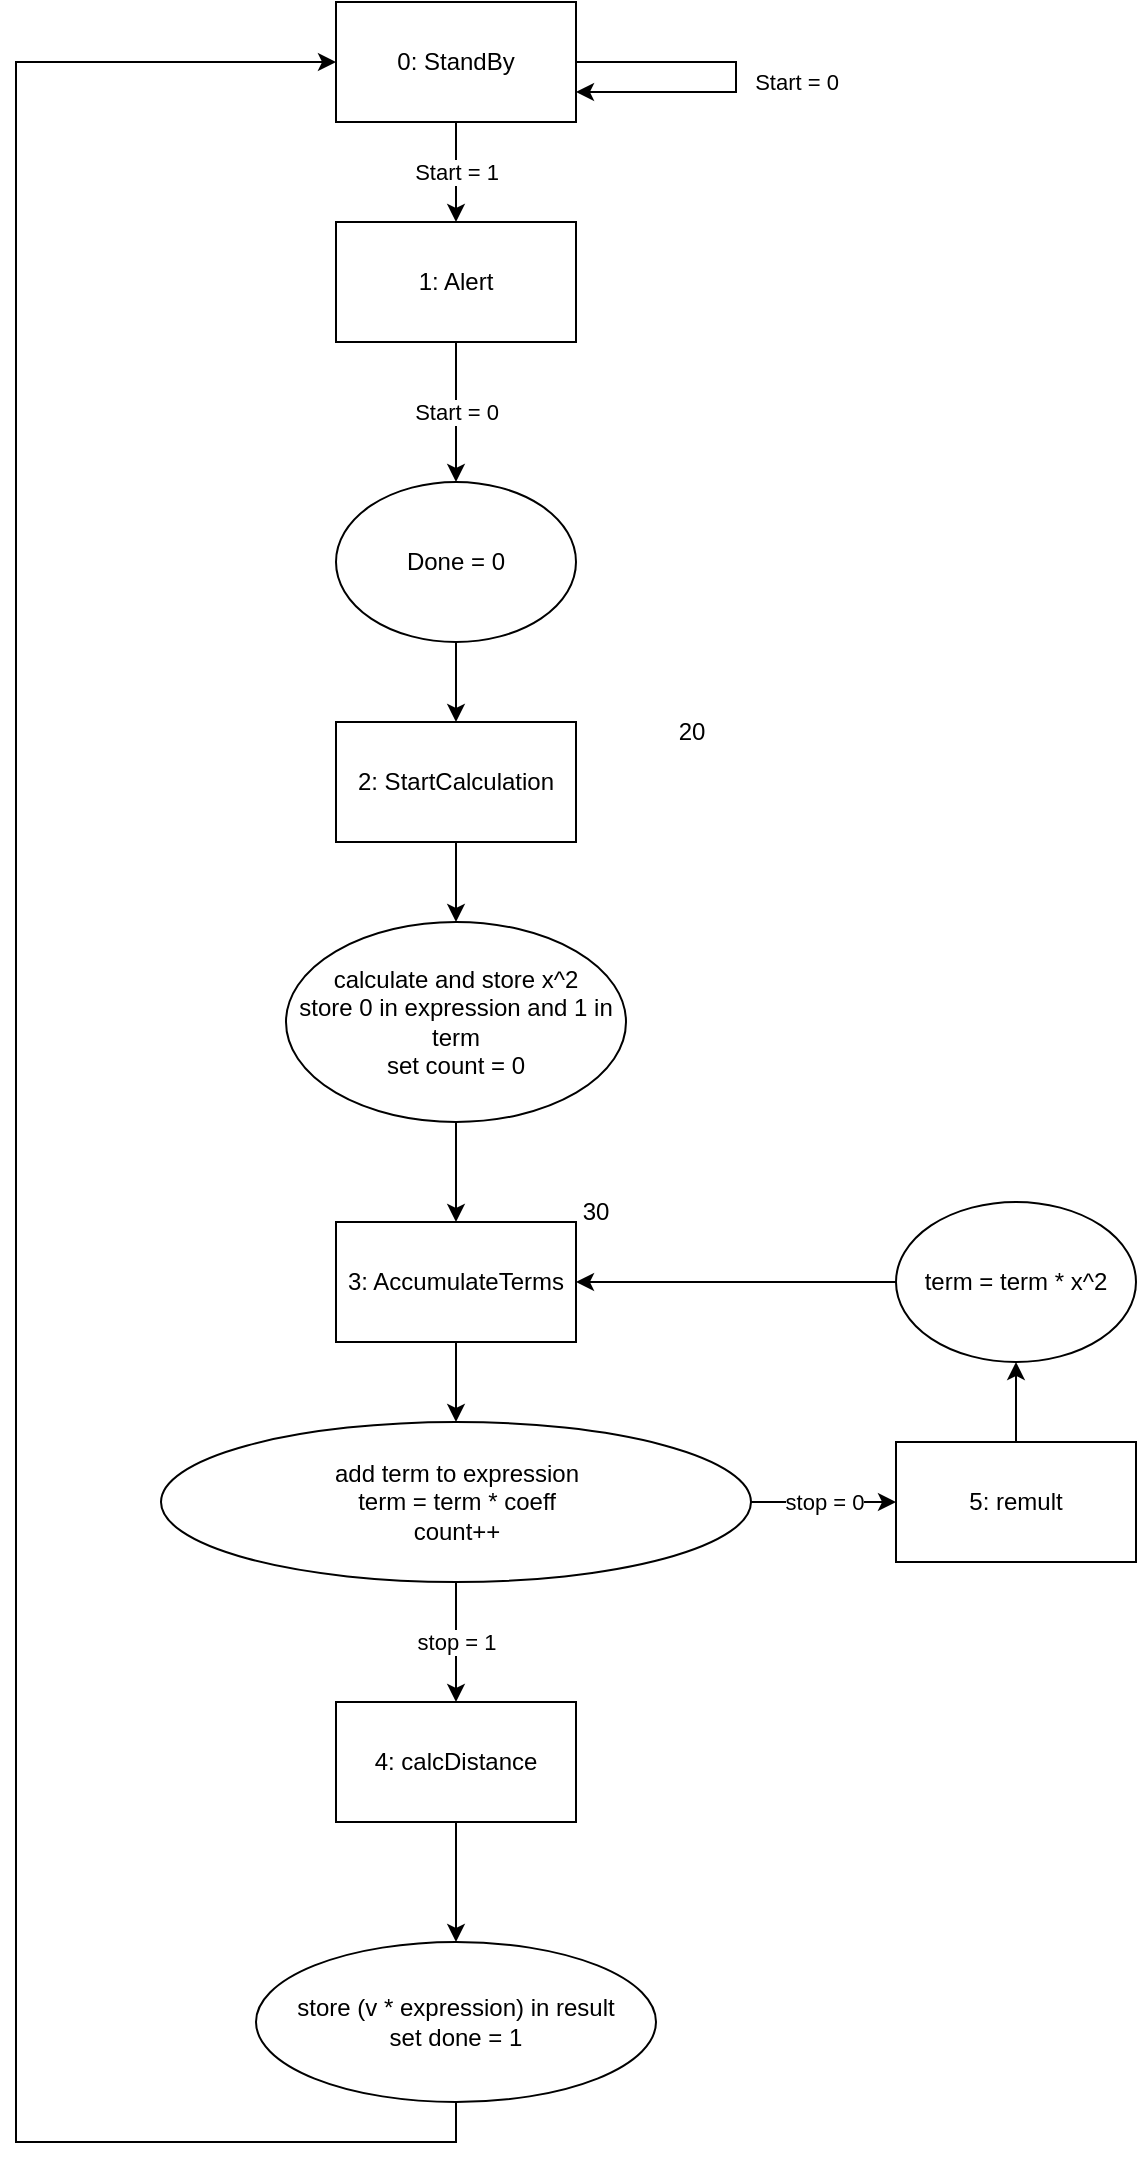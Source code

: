 <mxfile version="21.5.0" type="device">
  <diagram name="Page-1" id="MyTaShJHIrkFb3RBd3Ip">
    <mxGraphModel dx="1235" dy="691" grid="1" gridSize="10" guides="1" tooltips="1" connect="1" arrows="1" fold="1" page="1" pageScale="1" pageWidth="11000" pageHeight="3000" math="0" shadow="0">
      <root>
        <mxCell id="0" />
        <mxCell id="1" parent="0" />
        <mxCell id="iD3Gvpg37z_KhyB9Bhyj-3" value="Start = 1" style="edgeStyle=orthogonalEdgeStyle;rounded=0;orthogonalLoop=1;jettySize=auto;html=1;exitX=0.5;exitY=1;exitDx=0;exitDy=0;" parent="1" source="iD3Gvpg37z_KhyB9Bhyj-1" target="iD3Gvpg37z_KhyB9Bhyj-2" edge="1">
          <mxGeometry relative="1" as="geometry" />
        </mxCell>
        <mxCell id="iD3Gvpg37z_KhyB9Bhyj-6" value="Start = 0" style="edgeStyle=orthogonalEdgeStyle;rounded=0;orthogonalLoop=1;jettySize=auto;html=1;exitX=1;exitY=0.5;exitDx=0;exitDy=0;entryX=1;entryY=0.75;entryDx=0;entryDy=0;" parent="1" source="iD3Gvpg37z_KhyB9Bhyj-1" target="iD3Gvpg37z_KhyB9Bhyj-1" edge="1">
          <mxGeometry x="0.029" y="30" relative="1" as="geometry">
            <mxPoint x="610" y="230" as="targetPoint" />
            <Array as="points">
              <mxPoint x="610" y="160" />
              <mxPoint x="610" y="175" />
            </Array>
            <mxPoint as="offset" />
          </mxGeometry>
        </mxCell>
        <mxCell id="iD3Gvpg37z_KhyB9Bhyj-1" value="0: StandBy" style="rounded=0;whiteSpace=wrap;html=1;" parent="1" vertex="1">
          <mxGeometry x="410" y="130" width="120" height="60" as="geometry" />
        </mxCell>
        <mxCell id="iD3Gvpg37z_KhyB9Bhyj-5" value="Start = 0" style="edgeStyle=orthogonalEdgeStyle;rounded=0;orthogonalLoop=1;jettySize=auto;html=1;exitX=0.5;exitY=1;exitDx=0;exitDy=0;entryX=0.5;entryY=0;entryDx=0;entryDy=0;" parent="1" source="iD3Gvpg37z_KhyB9Bhyj-2" target="iD3Gvpg37z_KhyB9Bhyj-7" edge="1">
          <mxGeometry relative="1" as="geometry">
            <mxPoint x="470" y="410" as="targetPoint" />
          </mxGeometry>
        </mxCell>
        <mxCell id="iD3Gvpg37z_KhyB9Bhyj-2" value="1: Alert" style="rounded=0;whiteSpace=wrap;html=1;" parent="1" vertex="1">
          <mxGeometry x="410" y="240" width="120" height="60" as="geometry" />
        </mxCell>
        <mxCell id="iD3Gvpg37z_KhyB9Bhyj-10" style="edgeStyle=orthogonalEdgeStyle;rounded=0;orthogonalLoop=1;jettySize=auto;html=1;exitX=0.5;exitY=1;exitDx=0;exitDy=0;entryX=0.5;entryY=0;entryDx=0;entryDy=0;" parent="1" source="iD3Gvpg37z_KhyB9Bhyj-7" target="iD3Gvpg37z_KhyB9Bhyj-9" edge="1">
          <mxGeometry relative="1" as="geometry" />
        </mxCell>
        <mxCell id="iD3Gvpg37z_KhyB9Bhyj-7" value="Done = 0" style="ellipse;whiteSpace=wrap;html=1;" parent="1" vertex="1">
          <mxGeometry x="410" y="370" width="120" height="80" as="geometry" />
        </mxCell>
        <mxCell id="iD3Gvpg37z_KhyB9Bhyj-12" style="edgeStyle=orthogonalEdgeStyle;rounded=0;orthogonalLoop=1;jettySize=auto;html=1;exitX=0.5;exitY=1;exitDx=0;exitDy=0;entryX=0.5;entryY=0;entryDx=0;entryDy=0;" parent="1" source="iD3Gvpg37z_KhyB9Bhyj-9" target="iD3Gvpg37z_KhyB9Bhyj-11" edge="1">
          <mxGeometry relative="1" as="geometry" />
        </mxCell>
        <mxCell id="iD3Gvpg37z_KhyB9Bhyj-9" value="2: StartCalculation" style="rounded=0;whiteSpace=wrap;html=1;" parent="1" vertex="1">
          <mxGeometry x="410" y="490" width="120" height="60" as="geometry" />
        </mxCell>
        <mxCell id="iD3Gvpg37z_KhyB9Bhyj-14" style="edgeStyle=orthogonalEdgeStyle;rounded=0;orthogonalLoop=1;jettySize=auto;html=1;exitX=0.5;exitY=1;exitDx=0;exitDy=0;entryX=0.5;entryY=0;entryDx=0;entryDy=0;" parent="1" source="iD3Gvpg37z_KhyB9Bhyj-11" target="iD3Gvpg37z_KhyB9Bhyj-13" edge="1">
          <mxGeometry relative="1" as="geometry" />
        </mxCell>
        <mxCell id="iD3Gvpg37z_KhyB9Bhyj-11" value="calculate and store x^2&lt;br&gt;store 0 in expression and 1 in term&lt;br&gt;set count = 0" style="ellipse;whiteSpace=wrap;html=1;" parent="1" vertex="1">
          <mxGeometry x="385" y="590" width="170" height="100" as="geometry" />
        </mxCell>
        <mxCell id="iD3Gvpg37z_KhyB9Bhyj-17" style="edgeStyle=orthogonalEdgeStyle;rounded=0;orthogonalLoop=1;jettySize=auto;html=1;exitX=0.5;exitY=1;exitDx=0;exitDy=0;entryX=0.5;entryY=0;entryDx=0;entryDy=0;" parent="1" source="iD3Gvpg37z_KhyB9Bhyj-13" target="iD3Gvpg37z_KhyB9Bhyj-15" edge="1">
          <mxGeometry relative="1" as="geometry" />
        </mxCell>
        <mxCell id="iD3Gvpg37z_KhyB9Bhyj-13" value="3: AccumulateTerms" style="rounded=0;whiteSpace=wrap;html=1;" parent="1" vertex="1">
          <mxGeometry x="410" y="740" width="120" height="60" as="geometry" />
        </mxCell>
        <mxCell id="iD3Gvpg37z_KhyB9Bhyj-20" value="stop = 1" style="edgeStyle=orthogonalEdgeStyle;rounded=0;orthogonalLoop=1;jettySize=auto;html=1;exitX=0.5;exitY=1;exitDx=0;exitDy=0;entryX=0.5;entryY=0;entryDx=0;entryDy=0;" parent="1" source="iD3Gvpg37z_KhyB9Bhyj-15" target="iD3Gvpg37z_KhyB9Bhyj-19" edge="1">
          <mxGeometry relative="1" as="geometry" />
        </mxCell>
        <mxCell id="iD3Gvpg37z_KhyB9Bhyj-26" value="stop = 0" style="edgeStyle=orthogonalEdgeStyle;rounded=0;orthogonalLoop=1;jettySize=auto;html=1;exitX=1;exitY=0.5;exitDx=0;exitDy=0;entryX=0;entryY=0.5;entryDx=0;entryDy=0;" parent="1" source="iD3Gvpg37z_KhyB9Bhyj-15" target="iD3Gvpg37z_KhyB9Bhyj-25" edge="1">
          <mxGeometry relative="1" as="geometry" />
        </mxCell>
        <mxCell id="iD3Gvpg37z_KhyB9Bhyj-15" value="add term to expression&lt;br&gt;term = term * coeff&lt;br&gt;count++" style="ellipse;whiteSpace=wrap;html=1;" parent="1" vertex="1">
          <mxGeometry x="322.5" y="840" width="295" height="80" as="geometry" />
        </mxCell>
        <mxCell id="iD3Gvpg37z_KhyB9Bhyj-23" style="edgeStyle=orthogonalEdgeStyle;rounded=0;orthogonalLoop=1;jettySize=auto;html=1;exitX=0.5;exitY=1;exitDx=0;exitDy=0;entryX=0.5;entryY=0;entryDx=0;entryDy=0;" parent="1" source="iD3Gvpg37z_KhyB9Bhyj-19" target="iD3Gvpg37z_KhyB9Bhyj-22" edge="1">
          <mxGeometry relative="1" as="geometry" />
        </mxCell>
        <mxCell id="iD3Gvpg37z_KhyB9Bhyj-19" value="4: calcDistance" style="rounded=0;whiteSpace=wrap;html=1;" parent="1" vertex="1">
          <mxGeometry x="410" y="980" width="120" height="60" as="geometry" />
        </mxCell>
        <mxCell id="iD3Gvpg37z_KhyB9Bhyj-24" style="edgeStyle=orthogonalEdgeStyle;rounded=0;orthogonalLoop=1;jettySize=auto;html=1;exitX=0.5;exitY=1;exitDx=0;exitDy=0;" parent="1" source="iD3Gvpg37z_KhyB9Bhyj-22" edge="1">
          <mxGeometry relative="1" as="geometry">
            <mxPoint x="410" y="160" as="targetPoint" />
            <Array as="points">
              <mxPoint x="470" y="1200" />
              <mxPoint x="250" y="1200" />
              <mxPoint x="250" y="160" />
            </Array>
          </mxGeometry>
        </mxCell>
        <mxCell id="iD3Gvpg37z_KhyB9Bhyj-22" value="store (v * expression) in result&lt;br&gt;set done = 1" style="ellipse;whiteSpace=wrap;html=1;" parent="1" vertex="1">
          <mxGeometry x="370" y="1100" width="200" height="80" as="geometry" />
        </mxCell>
        <mxCell id="iD3Gvpg37z_KhyB9Bhyj-27" style="edgeStyle=orthogonalEdgeStyle;rounded=0;orthogonalLoop=1;jettySize=auto;html=1;exitX=0.5;exitY=0;exitDx=0;exitDy=0;entryX=0.5;entryY=1;entryDx=0;entryDy=0;" parent="1" source="iD3Gvpg37z_KhyB9Bhyj-25" target="iD3Gvpg37z_KhyB9Bhyj-28" edge="1">
          <mxGeometry relative="1" as="geometry">
            <mxPoint x="749.609" y="790" as="targetPoint" />
          </mxGeometry>
        </mxCell>
        <mxCell id="iD3Gvpg37z_KhyB9Bhyj-25" value="5: remult" style="rounded=0;whiteSpace=wrap;html=1;" parent="1" vertex="1">
          <mxGeometry x="690" y="850" width="120" height="60" as="geometry" />
        </mxCell>
        <mxCell id="iD3Gvpg37z_KhyB9Bhyj-29" style="edgeStyle=orthogonalEdgeStyle;rounded=0;orthogonalLoop=1;jettySize=auto;html=1;exitX=0;exitY=0.5;exitDx=0;exitDy=0;entryX=1;entryY=0.5;entryDx=0;entryDy=0;" parent="1" source="iD3Gvpg37z_KhyB9Bhyj-28" target="iD3Gvpg37z_KhyB9Bhyj-13" edge="1">
          <mxGeometry relative="1" as="geometry" />
        </mxCell>
        <mxCell id="iD3Gvpg37z_KhyB9Bhyj-28" value="term = term * x^2" style="ellipse;whiteSpace=wrap;html=1;" parent="1" vertex="1">
          <mxGeometry x="690" y="730" width="120" height="80" as="geometry" />
        </mxCell>
        <mxCell id="7kSlmW8RHL6opwV-q5bR-1" value="20" style="text;html=1;strokeColor=none;fillColor=none;align=center;verticalAlign=middle;whiteSpace=wrap;rounded=0;" vertex="1" parent="1">
          <mxGeometry x="557.5" y="480" width="60" height="30" as="geometry" />
        </mxCell>
        <mxCell id="7kSlmW8RHL6opwV-q5bR-2" value="30" style="text;html=1;strokeColor=none;fillColor=none;align=center;verticalAlign=middle;whiteSpace=wrap;rounded=0;" vertex="1" parent="1">
          <mxGeometry x="510" y="720" width="60" height="30" as="geometry" />
        </mxCell>
      </root>
    </mxGraphModel>
  </diagram>
</mxfile>
